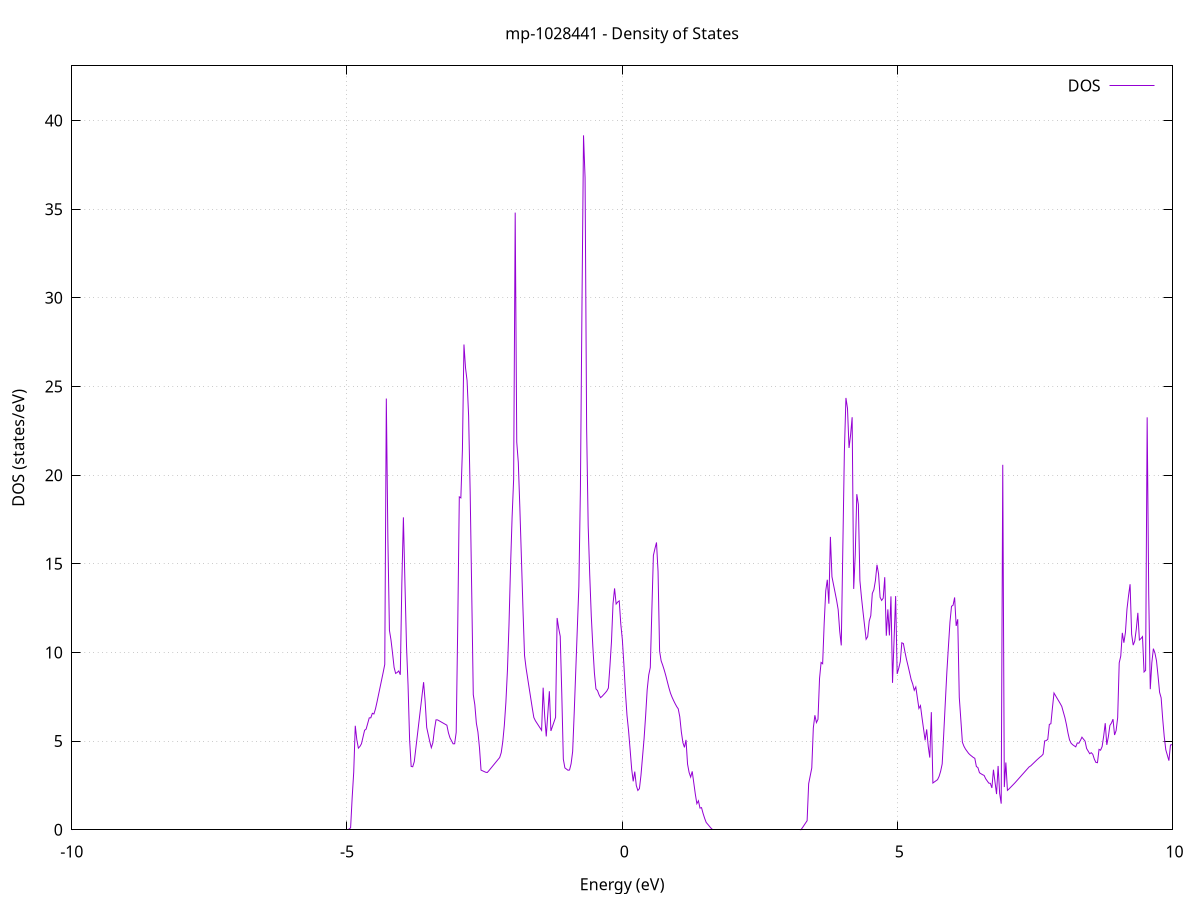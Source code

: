 set title 'mp-1028441 - Density of States'
set xlabel 'Energy (eV)'
set ylabel 'DOS (states/eV)'
set grid
set xrange [-10:10]
set yrange [0:43.079]
set xzeroaxis lt -1
set terminal png size 800,600
set output 'mp-1028441_dos_gnuplot.png'
plot '-' using 1:2 with lines title 'DOS'
-39.467200 0.000000
-39.439000 0.000000
-39.410800 0.000000
-39.382500 0.000000
-39.354300 0.000000
-39.326100 0.000000
-39.297900 0.000000
-39.269700 0.000000
-39.241500 0.000000
-39.213300 0.000000
-39.185000 0.000000
-39.156800 0.000000
-39.128600 0.000000
-39.100400 0.000000
-39.072200 0.000000
-39.044000 0.000000
-39.015800 0.000000
-38.987600 0.000000
-38.959300 0.000000
-38.931100 0.000000
-38.902900 0.000000
-38.874700 0.000000
-38.846500 0.000000
-38.818300 0.000000
-38.790100 0.000000
-38.761800 0.000000
-38.733600 0.000000
-38.705400 0.000000
-38.677200 0.000000
-38.649000 0.000000
-38.620800 0.000000
-38.592600 0.000000
-38.564300 0.000000
-38.536100 0.000000
-38.507900 0.000000
-38.479700 0.000000
-38.451500 0.000000
-38.423300 0.000000
-38.395100 0.000000
-38.366900 0.000000
-38.338600 0.000000
-38.310400 0.000000
-38.282200 0.000000
-38.254000 0.000000
-38.225800 0.000000
-38.197600 0.000000
-38.169400 0.000000
-38.141100 0.000000
-38.112900 0.000000
-38.084700 0.000000
-38.056500 0.000000
-38.028300 0.000000
-38.000100 0.000000
-37.971900 0.000000
-37.943700 0.000000
-37.915400 0.000000
-37.887200 0.000000
-37.859000 0.000000
-37.830800 0.000000
-37.802600 0.000000
-37.774400 0.000000
-37.746200 0.000000
-37.717900 0.000000
-37.689700 0.000000
-37.661500 0.000000
-37.633300 0.000000
-37.605100 0.000000
-37.576900 0.000000
-37.548700 0.000000
-37.520500 0.000000
-37.492200 0.000000
-37.464000 0.000000
-37.435800 0.000000
-37.407600 0.000000
-37.379400 0.000000
-37.351200 0.000000
-37.323000 0.000000
-37.294700 0.000000
-37.266500 0.000000
-37.238300 0.000000
-37.210100 0.000000
-37.181900 0.000000
-37.153700 0.000000
-37.125500 0.000000
-37.097200 0.000000
-37.069000 0.000000
-37.040800 0.000000
-37.012600 0.000000
-36.984400 0.000000
-36.956200 0.000000
-36.928000 0.000000
-36.899800 17.913700
-36.871500 57.140100
-36.843300 67.745900
-36.815100 26.903100
-36.786900 25.524300
-36.758700 31.053300
-36.730500 48.677300
-36.702300 60.048600
-36.674000 161.868400
-36.645800 80.601100
-36.617600 62.647100
-36.589400 25.235200
-36.561200 0.000000
-36.533000 0.000000
-36.504800 0.000000
-36.476600 0.000000
-36.448300 0.000000
-36.420100 0.000000
-36.391900 0.000000
-36.363700 0.000000
-36.335500 0.000000
-36.307300 0.000000
-36.279100 0.000000
-36.250800 0.000000
-36.222600 0.000000
-36.194400 0.000000
-36.166200 0.000000
-36.138000 0.000000
-36.109800 0.000000
-36.081600 0.000000
-36.053300 0.000000
-36.025100 0.000000
-35.996900 0.000000
-35.968700 0.000000
-35.940500 0.000000
-35.912300 0.000000
-35.884100 0.000000
-35.855900 0.000000
-35.827600 0.000000
-35.799400 0.000000
-35.771200 0.000000
-35.743000 0.000000
-35.714800 0.000000
-35.686600 0.000000
-35.658400 0.000000
-35.630100 0.000000
-35.601900 0.000000
-35.573700 0.000000
-35.545500 0.000000
-35.517300 0.000000
-35.489100 0.000000
-35.460900 0.000000
-35.432700 0.000000
-35.404400 0.000000
-35.376200 0.000000
-35.348000 0.000000
-35.319800 0.000000
-35.291600 0.000000
-35.263400 0.000000
-35.235200 0.000000
-35.206900 0.000000
-35.178700 0.000000
-35.150500 0.000000
-35.122300 0.000000
-35.094100 0.000000
-35.065900 0.000000
-35.037700 0.000000
-35.009400 0.000000
-34.981200 0.000000
-34.953000 0.000000
-34.924800 0.000000
-34.896600 0.000000
-34.868400 0.000000
-34.840200 0.000000
-34.812000 0.000000
-34.783700 0.000000
-34.755500 0.000000
-34.727300 0.000000
-34.699100 0.000000
-34.670900 0.000000
-34.642700 0.000000
-34.614500 0.000000
-34.586200 0.000000
-34.558000 0.000000
-34.529800 0.000000
-34.501600 0.000000
-34.473400 0.000000
-34.445200 0.000000
-34.417000 0.000000
-34.388800 0.000000
-34.360500 0.000000
-34.332300 0.000000
-34.304100 0.000000
-34.275900 0.000000
-34.247700 0.000000
-34.219500 0.000000
-34.191300 0.000000
-34.163000 0.000000
-34.134800 0.000000
-34.106600 0.000000
-34.078400 0.000000
-34.050200 0.000000
-34.022000 0.000000
-33.993800 0.000000
-33.965500 0.000000
-33.937300 0.000000
-33.909100 0.000000
-33.880900 0.000000
-33.852700 0.000000
-33.824500 0.000000
-33.796300 0.000000
-33.768100 0.000000
-33.739800 0.000000
-33.711600 0.000000
-33.683400 0.000000
-33.655200 0.000000
-33.627000 0.000000
-33.598800 0.000000
-33.570600 0.000000
-33.542300 0.000000
-33.514100 0.000000
-33.485900 0.000000
-33.457700 0.000000
-33.429500 0.000000
-33.401300 0.000000
-33.373100 0.000000
-33.344900 0.000000
-33.316600 0.000000
-33.288400 0.000000
-33.260200 0.000000
-33.232000 0.000000
-33.203800 0.000000
-33.175600 0.000000
-33.147400 0.000000
-33.119100 0.000000
-33.090900 0.000000
-33.062700 0.000000
-33.034500 0.000000
-33.006300 0.000000
-32.978100 0.000000
-32.949900 0.000000
-32.921600 0.000000
-32.893400 0.000000
-32.865200 0.000000
-32.837000 0.000000
-32.808800 0.000000
-32.780600 0.000000
-32.752400 0.000000
-32.724200 0.000000
-32.695900 0.000000
-32.667700 0.000000
-32.639500 0.000000
-32.611300 0.000000
-32.583100 0.000000
-32.554900 0.000000
-32.526700 0.000000
-32.498400 0.000000
-32.470200 0.000000
-32.442000 0.000000
-32.413800 0.000000
-32.385600 0.000000
-32.357400 0.000000
-32.329200 0.000000
-32.301000 0.000000
-32.272700 0.000000
-32.244500 0.000000
-32.216300 0.000000
-32.188100 0.000000
-32.159900 0.000000
-32.131700 0.000000
-32.103500 0.000000
-32.075200 0.000000
-32.047000 0.000000
-32.018800 0.000000
-31.990600 0.000000
-31.962400 0.000000
-31.934200 0.000000
-31.906000 0.000000
-31.877700 0.000000
-31.849500 0.000000
-31.821300 0.000000
-31.793100 0.000000
-31.764900 0.000000
-31.736700 0.000000
-31.708500 0.000000
-31.680300 0.000000
-31.652000 0.000000
-31.623800 0.000000
-31.595600 0.000000
-31.567400 0.000000
-31.539200 0.000000
-31.511000 0.000000
-31.482800 0.000000
-31.454500 0.000000
-31.426300 0.000000
-31.398100 0.000000
-31.369900 0.000000
-31.341700 0.000000
-31.313500 0.000000
-31.285300 0.000000
-31.257100 0.000000
-31.228800 0.000000
-31.200600 0.000000
-31.172400 0.000000
-31.144200 0.000000
-31.116000 0.000000
-31.087800 0.000000
-31.059600 0.000000
-31.031300 0.000000
-31.003100 0.000000
-30.974900 0.000000
-30.946700 0.000000
-30.918500 0.000000
-30.890300 0.000000
-30.862100 0.000000
-30.833800 0.000000
-30.805600 0.000000
-30.777400 0.000000
-30.749200 0.000000
-30.721000 0.000000
-30.692800 0.000000
-30.664600 0.000000
-30.636400 0.000000
-30.608100 0.000000
-30.579900 0.000000
-30.551700 0.000000
-30.523500 0.000000
-30.495300 0.000000
-30.467100 0.000000
-30.438900 0.000000
-30.410600 0.000000
-30.382400 0.000000
-30.354200 0.000000
-30.326000 0.000000
-30.297800 0.000000
-30.269600 0.000000
-30.241400 0.000000
-30.213200 0.000000
-30.184900 0.000000
-30.156700 0.000000
-30.128500 0.000000
-30.100300 0.000000
-30.072100 0.000000
-30.043900 0.000000
-30.015700 0.000000
-29.987400 0.000000
-29.959200 0.000000
-29.931000 0.000000
-29.902800 0.000000
-29.874600 0.000000
-29.846400 0.000000
-29.818200 0.000000
-29.790000 0.000000
-29.761700 0.000000
-29.733500 0.000000
-29.705300 0.000000
-29.677100 0.000000
-29.648900 0.000000
-29.620700 0.000000
-29.592500 0.000000
-29.564200 0.000000
-29.536000 0.000000
-29.507800 0.000000
-29.479600 0.000000
-29.451400 0.000000
-29.423200 0.000000
-29.395000 0.000000
-29.366700 0.000000
-29.338500 0.000000
-29.310300 0.000000
-29.282100 0.000000
-29.253900 0.000000
-29.225700 0.000000
-29.197500 0.000000
-29.169300 0.000000
-29.141000 0.000000
-29.112800 0.000000
-29.084600 0.000000
-29.056400 0.000000
-29.028200 0.000000
-29.000000 0.000000
-28.971800 0.000000
-28.943500 0.000000
-28.915300 0.000000
-28.887100 0.000000
-28.858900 0.000000
-28.830700 0.000000
-28.802500 0.000000
-28.774300 0.000000
-28.746100 0.000000
-28.717800 0.000000
-28.689600 0.000000
-28.661400 0.000000
-28.633200 0.000000
-28.605000 0.000000
-28.576800 0.000000
-28.548600 0.000000
-28.520300 0.000000
-28.492100 0.000000
-28.463900 0.000000
-28.435700 0.000000
-28.407500 0.000000
-28.379300 0.000000
-28.351100 0.000000
-28.322800 0.000000
-28.294600 0.000000
-28.266400 0.000000
-28.238200 0.000000
-28.210000 0.000000
-28.181800 0.000000
-28.153600 0.000000
-28.125400 0.000000
-28.097100 0.000000
-28.068900 0.000000
-28.040700 0.000000
-28.012500 0.000000
-27.984300 0.000000
-27.956100 0.000000
-27.927900 0.000000
-27.899600 0.000000
-27.871400 0.000000
-27.843200 0.000000
-27.815000 0.000000
-27.786800 0.000000
-27.758600 0.000000
-27.730400 0.000000
-27.702200 0.000000
-27.673900 0.000000
-27.645700 0.000000
-27.617500 0.000000
-27.589300 0.000000
-27.561100 0.000000
-27.532900 0.000000
-27.504700 0.000000
-27.476400 0.000000
-27.448200 0.000000
-27.420000 0.000000
-27.391800 0.000000
-27.363600 0.000000
-27.335400 0.000000
-27.307200 0.000000
-27.278900 0.000000
-27.250700 0.000000
-27.222500 0.000000
-27.194300 0.000000
-27.166100 0.000000
-27.137900 0.000000
-27.109700 0.000000
-27.081500 0.000000
-27.053200 0.000000
-27.025000 0.000000
-26.996800 0.000000
-26.968600 0.000000
-26.940400 0.000000
-26.912200 0.000000
-26.884000 0.000000
-26.855700 0.000000
-26.827500 0.000000
-26.799300 0.000000
-26.771100 0.000000
-26.742900 0.000000
-26.714700 0.000000
-26.686500 0.000000
-26.658300 0.000000
-26.630000 0.000000
-26.601800 0.000000
-26.573600 0.000000
-26.545400 0.000000
-26.517200 0.000000
-26.489000 0.000000
-26.460800 0.000000
-26.432500 0.000000
-26.404300 0.000000
-26.376100 0.000000
-26.347900 0.000000
-26.319700 0.000000
-26.291500 0.000000
-26.263300 0.000000
-26.235000 0.000000
-26.206800 0.000000
-26.178600 0.000000
-26.150400 0.000000
-26.122200 0.000000
-26.094000 0.000000
-26.065800 0.000000
-26.037600 0.000000
-26.009300 0.000000
-25.981100 0.000000
-25.952900 0.000000
-25.924700 0.000000
-25.896500 0.000000
-25.868300 0.000000
-25.840100 0.000000
-25.811800 0.000000
-25.783600 0.000000
-25.755400 0.000000
-25.727200 0.000000
-25.699000 0.000000
-25.670800 0.000000
-25.642600 0.000000
-25.614400 0.000000
-25.586100 0.000000
-25.557900 0.000000
-25.529700 0.000000
-25.501500 0.000000
-25.473300 0.000000
-25.445100 0.000000
-25.416900 0.000000
-25.388600 0.000000
-25.360400 0.000000
-25.332200 0.000000
-25.304000 0.000000
-25.275800 0.000000
-25.247600 0.000000
-25.219400 0.000000
-25.191100 0.000000
-25.162900 0.000000
-25.134700 0.000000
-25.106500 0.000000
-25.078300 0.000000
-25.050100 0.000000
-25.021900 0.000000
-24.993700 0.000000
-24.965400 0.000000
-24.937200 0.000000
-24.909000 0.000000
-24.880800 0.000000
-24.852600 0.000000
-24.824400 0.000000
-24.796200 0.000000
-24.767900 0.000000
-24.739700 0.000000
-24.711500 0.000000
-24.683300 0.000000
-24.655100 0.000000
-24.626900 0.000000
-24.598700 0.000000
-24.570500 0.000000
-24.542200 0.000000
-24.514000 0.000000
-24.485800 0.000000
-24.457600 0.000000
-24.429400 0.000000
-24.401200 0.000000
-24.373000 0.000000
-24.344700 0.000000
-24.316500 0.000000
-24.288300 0.000000
-24.260100 0.000000
-24.231900 0.000000
-24.203700 0.000000
-24.175500 0.000000
-24.147200 0.000000
-24.119000 0.000000
-24.090800 0.000000
-24.062600 0.000000
-24.034400 0.000000
-24.006200 0.000000
-23.978000 0.000000
-23.949800 0.000000
-23.921500 0.000000
-23.893300 0.000000
-23.865100 0.000000
-23.836900 0.000000
-23.808700 0.000000
-23.780500 0.000000
-23.752300 0.000000
-23.724000 0.000000
-23.695800 0.000000
-23.667600 0.000000
-23.639400 0.000000
-23.611200 0.000000
-23.583000 0.000000
-23.554800 0.000000
-23.526600 0.000000
-23.498300 0.000000
-23.470100 0.000000
-23.441900 0.000000
-23.413700 0.000000
-23.385500 0.000000
-23.357300 0.000000
-23.329100 0.000000
-23.300800 0.000000
-23.272600 0.000000
-23.244400 0.000000
-23.216200 0.000000
-23.188000 0.000000
-23.159800 0.000000
-23.131600 0.000000
-23.103400 0.000000
-23.075100 0.000000
-23.046900 0.000000
-23.018700 0.000000
-22.990500 0.000000
-22.962300 0.000000
-22.934100 0.000000
-22.905900 0.000000
-22.877600 0.000000
-22.849400 0.000000
-22.821200 0.000000
-22.793000 0.000000
-22.764800 0.000000
-22.736600 0.000000
-22.708400 0.000000
-22.680100 0.000000
-22.651900 0.000000
-22.623700 0.000000
-22.595500 0.000000
-22.567300 0.000000
-22.539100 0.000000
-22.510900 0.000000
-22.482700 0.000000
-22.454400 0.000000
-22.426200 0.000000
-22.398000 0.000000
-22.369800 0.000000
-22.341600 0.000000
-22.313400 0.000000
-22.285200 0.000000
-22.256900 0.000000
-22.228700 0.000000
-22.200500 0.000000
-22.172300 0.000000
-22.144100 0.000000
-22.115900 0.000000
-22.087700 0.000000
-22.059500 0.000000
-22.031200 0.000000
-22.003000 0.000000
-21.974800 0.000000
-21.946600 0.000000
-21.918400 0.000000
-21.890200 0.000000
-21.862000 0.000000
-21.833700 0.000000
-21.805500 0.000000
-21.777300 0.000000
-21.749100 0.000000
-21.720900 0.000000
-21.692700 0.000000
-21.664500 0.000000
-21.636200 0.000000
-21.608000 0.000000
-21.579800 0.000000
-21.551600 0.000000
-21.523400 0.000000
-21.495200 0.000000
-21.467000 0.000000
-21.438800 0.000000
-21.410500 0.000000
-21.382300 0.000000
-21.354100 0.000000
-21.325900 0.000000
-21.297700 0.000000
-21.269500 0.000000
-21.241300 0.000000
-21.213000 0.000000
-21.184800 0.000000
-21.156600 0.000000
-21.128400 0.000000
-21.100200 0.000000
-21.072000 0.000000
-21.043800 0.000000
-21.015600 0.000000
-20.987300 0.000000
-20.959100 0.000000
-20.930900 0.000000
-20.902700 0.000000
-20.874500 0.000000
-20.846300 0.000000
-20.818100 0.000000
-20.789800 0.000000
-20.761600 0.000000
-20.733400 0.000000
-20.705200 0.000000
-20.677000 0.000000
-20.648800 0.000000
-20.620600 0.000000
-20.592300 0.000000
-20.564100 0.000000
-20.535900 0.000000
-20.507700 0.000000
-20.479500 0.000000
-20.451300 0.000000
-20.423100 0.000000
-20.394900 0.000000
-20.366600 0.000000
-20.338400 0.000000
-20.310200 0.000000
-20.282000 0.000000
-20.253800 0.000000
-20.225600 0.000000
-20.197400 0.000000
-20.169100 0.000000
-20.140900 0.000000
-20.112700 0.000000
-20.084500 0.000000
-20.056300 0.000000
-20.028100 0.000000
-19.999900 0.000000
-19.971700 0.000000
-19.943400 0.000000
-19.915200 0.000000
-19.887000 0.000000
-19.858800 0.000000
-19.830600 0.000000
-19.802400 0.000000
-19.774200 0.000000
-19.745900 0.000000
-19.717700 0.000000
-19.689500 0.000000
-19.661300 0.000000
-19.633100 0.000000
-19.604900 0.000000
-19.576700 0.000000
-19.548400 0.000000
-19.520200 0.000000
-19.492000 0.000000
-19.463800 0.000000
-19.435600 0.000000
-19.407400 0.000000
-19.379200 0.000000
-19.351000 0.000000
-19.322700 0.000000
-19.294500 0.000000
-19.266300 0.000000
-19.238100 0.000000
-19.209900 0.000000
-19.181700 0.000000
-19.153500 0.000000
-19.125200 0.000000
-19.097000 0.000000
-19.068800 0.000000
-19.040600 0.000000
-19.012400 0.000000
-18.984200 0.000000
-18.956000 0.000000
-18.927800 0.000000
-18.899500 0.000000
-18.871300 0.000000
-18.843100 0.000000
-18.814900 0.000000
-18.786700 0.000000
-18.758500 0.000000
-18.730300 0.000000
-18.702000 0.000000
-18.673800 0.000000
-18.645600 0.000000
-18.617400 0.000000
-18.589200 0.000000
-18.561000 0.000000
-18.532800 0.000000
-18.504500 0.000000
-18.476300 0.000000
-18.448100 0.000000
-18.419900 0.000000
-18.391700 0.000000
-18.363500 0.000000
-18.335300 0.000000
-18.307100 0.000000
-18.278800 0.000000
-18.250600 0.000000
-18.222400 0.000000
-18.194200 0.000000
-18.166000 0.000000
-18.137800 0.000000
-18.109600 0.000000
-18.081300 0.000000
-18.053100 0.000000
-18.024900 0.000000
-17.996700 0.000000
-17.968500 0.000000
-17.940300 0.000000
-17.912100 0.000000
-17.883900 0.000000
-17.855600 0.000000
-17.827400 0.000000
-17.799200 0.000000
-17.771000 0.000000
-17.742800 0.000000
-17.714600 0.000000
-17.686400 0.000000
-17.658100 0.000000
-17.629900 0.000000
-17.601700 0.000000
-17.573500 0.000000
-17.545300 0.000000
-17.517100 0.000000
-17.488900 0.000000
-17.460600 0.000000
-17.432400 0.000000
-17.404200 0.000000
-17.376000 0.000000
-17.347800 0.000000
-17.319600 0.000000
-17.291400 0.000000
-17.263200 0.000000
-17.234900 0.000000
-17.206700 0.000000
-17.178500 0.000000
-17.150300 0.000000
-17.122100 0.000000
-17.093900 0.000000
-17.065700 0.000000
-17.037400 0.000000
-17.009200 0.000000
-16.981000 0.000000
-16.952800 0.000000
-16.924600 0.000000
-16.896400 0.000000
-16.868200 0.000000
-16.840000 0.000000
-16.811700 0.000000
-16.783500 0.000000
-16.755300 0.000000
-16.727100 0.000000
-16.698900 0.000000
-16.670700 0.000000
-16.642500 0.000000
-16.614200 0.000000
-16.586000 0.000000
-16.557800 0.000000
-16.529600 0.000000
-16.501400 0.000000
-16.473200 0.000000
-16.445000 0.000000
-16.416800 0.000000
-16.388500 0.000000
-16.360300 0.000000
-16.332100 0.000000
-16.303900 0.000000
-16.275700 0.000000
-16.247500 0.000000
-16.219300 0.000000
-16.191000 0.000000
-16.162800 0.000000
-16.134600 0.000000
-16.106400 0.000000
-16.078200 0.000000
-16.050000 0.000000
-16.021800 0.000000
-15.993500 0.000000
-15.965300 0.000000
-15.937100 0.000000
-15.908900 0.000000
-15.880700 0.000000
-15.852500 0.000000
-15.824300 0.000000
-15.796100 0.000000
-15.767800 0.000000
-15.739600 0.000000
-15.711400 0.000000
-15.683200 0.000000
-15.655000 0.000000
-15.626800 0.000000
-15.598600 0.000000
-15.570300 0.000000
-15.542100 0.000000
-15.513900 0.000000
-15.485700 0.000000
-15.457500 0.000000
-15.429300 0.000000
-15.401100 0.000000
-15.372900 0.000000
-15.344600 0.000000
-15.316400 0.000000
-15.288200 0.000000
-15.260000 0.000000
-15.231800 0.000000
-15.203600 0.000000
-15.175400 0.000000
-15.147100 0.000000
-15.118900 0.000000
-15.090700 0.000000
-15.062500 0.000000
-15.034300 0.000000
-15.006100 0.000000
-14.977900 0.000000
-14.949600 0.000000
-14.921400 0.000000
-14.893200 0.000000
-14.865000 0.000000
-14.836800 0.000000
-14.808600 0.000000
-14.780400 0.000000
-14.752200 0.000000
-14.723900 0.000000
-14.695700 0.000000
-14.667500 0.000000
-14.639300 0.000000
-14.611100 0.000000
-14.582900 0.000000
-14.554700 0.000000
-14.526400 0.000000
-14.498200 0.000000
-14.470000 0.000000
-14.441800 0.000000
-14.413600 0.000000
-14.385400 0.000000
-14.357200 0.000000
-14.329000 0.000000
-14.300700 0.000000
-14.272500 0.000000
-14.244300 0.000000
-14.216100 0.000000
-14.187900 0.000000
-14.159700 0.000000
-14.131500 0.000000
-14.103200 0.000000
-14.075000 0.000000
-14.046800 0.000000
-14.018600 0.000000
-13.990400 0.000000
-13.962200 0.000000
-13.934000 0.000000
-13.905700 0.000000
-13.877500 0.000000
-13.849300 0.000000
-13.821100 0.000000
-13.792900 0.000000
-13.764700 0.000000
-13.736500 0.000000
-13.708300 0.000000
-13.680000 0.000000
-13.651800 0.000000
-13.623600 0.000000
-13.595400 0.000000
-13.567200 0.000000
-13.539000 0.000000
-13.510800 0.000000
-13.482500 0.000000
-13.454300 0.000000
-13.426100 0.000000
-13.397900 0.000000
-13.369700 0.000000
-13.341500 0.000000
-13.313300 0.000000
-13.285100 0.000000
-13.256800 0.029100
-13.228600 0.292300
-13.200400 0.715900
-13.172200 1.139500
-13.144000 1.563100
-13.115800 1.986700
-13.087600 2.410400
-13.059300 2.465800
-13.031100 1.628000
-13.002900 1.673000
-12.974700 1.718000
-12.946500 1.763100
-12.918300 1.808100
-12.890100 1.853100
-12.861800 1.898200
-12.833600 1.943200
-12.805400 1.988200
-12.777200 2.033200
-12.749000 2.078300
-12.720800 2.123300
-12.692600 2.167100
-12.664400 2.184900
-12.636100 2.174200
-12.607900 2.163600
-12.579700 2.153000
-12.551500 2.142400
-12.523300 2.132100
-12.495100 2.139900
-12.466900 2.169200
-12.438600 2.198400
-12.410400 2.227700
-12.382200 2.257000
-12.354000 2.286200
-12.325800 2.315500
-12.297600 2.344700
-12.269400 2.374000
-12.241200 2.403300
-12.212900 2.432500
-12.184700 2.461800
-12.156500 2.491000
-12.128300 2.520300
-12.100100 2.549500
-12.071900 2.578800
-12.043700 2.643000
-12.015400 2.725600
-11.987200 2.780500
-11.959000 2.835400
-11.930800 2.890200
-11.902600 2.945100
-11.874400 3.000000
-11.846200 3.054800
-11.817900 3.109700
-11.789700 3.166700
-11.761500 3.228300
-11.733300 3.290000
-11.705100 3.351700
-11.676900 3.413400
-11.648700 4.311700
-11.620500 6.180800
-11.592200 8.192900
-11.564000 9.387300
-11.535800 8.461500
-11.507600 8.859200
-11.479400 9.257000
-11.451200 9.694000
-11.423000 10.321700
-11.394700 10.807300
-11.366500 11.372200
-11.338300 12.088500
-11.310100 12.860100
-11.281900 13.631700
-11.253700 15.347000
-11.225500 17.838400
-11.197300 16.898900
-11.169000 16.082900
-11.140800 15.238800
-11.112600 14.421100
-11.084400 14.506500
-11.056200 16.231700
-11.028000 17.956900
-10.999800 18.078000
-10.971500 18.875400
-10.943300 22.991600
-10.915100 28.678100
-10.886900 19.437500
-10.858700 13.113500
-10.830500 13.760600
-10.802300 14.295300
-10.774000 7.518500
-10.745800 0.987600
-10.717600 0.000000
-10.689400 0.000000
-10.661200 0.000000
-10.633000 0.000000
-10.604800 0.000000
-10.576600 0.000000
-10.548300 0.000000
-10.520100 0.000000
-10.491900 0.000000
-10.463700 0.000000
-10.435500 0.000000
-10.407300 0.000000
-10.379100 0.000000
-10.350800 0.000000
-10.322600 0.000000
-10.294400 0.000000
-10.266200 0.000000
-10.238000 0.000000
-10.209800 0.000000
-10.181600 0.000000
-10.153400 0.000000
-10.125100 0.000000
-10.096900 0.000000
-10.068700 0.000000
-10.040500 0.000000
-10.012300 0.000000
-9.984100 0.000000
-9.955900 0.000000
-9.927600 0.000000
-9.899400 0.000000
-9.871200 0.000000
-9.843000 0.000000
-9.814800 0.000000
-9.786600 0.000000
-9.758400 0.000000
-9.730200 0.000000
-9.701900 0.000000
-9.673700 0.000000
-9.645500 0.000000
-9.617300 0.000000
-9.589100 0.000000
-9.560900 0.000000
-9.532700 0.000000
-9.504400 0.000000
-9.476200 0.000000
-9.448000 0.000000
-9.419800 0.000000
-9.391600 0.000000
-9.363400 0.000000
-9.335200 0.000000
-9.306900 0.000000
-9.278700 0.000000
-9.250500 0.000000
-9.222300 0.000000
-9.194100 0.000000
-9.165900 0.000000
-9.137700 0.000000
-9.109500 0.000000
-9.081200 0.000000
-9.053000 0.000000
-9.024800 0.000000
-8.996600 0.000000
-8.968400 0.000000
-8.940200 0.000000
-8.912000 0.000000
-8.883700 0.000000
-8.855500 0.000000
-8.827300 0.000000
-8.799100 0.000000
-8.770900 0.000000
-8.742700 0.000000
-8.714500 0.000000
-8.686300 0.000000
-8.658000 0.000000
-8.629800 0.000000
-8.601600 0.000000
-8.573400 0.000000
-8.545200 0.000000
-8.517000 0.000000
-8.488800 0.000000
-8.460500 0.000000
-8.432300 0.000000
-8.404100 0.000000
-8.375900 0.000000
-8.347700 0.000000
-8.319500 0.000000
-8.291300 0.000000
-8.263000 0.000000
-8.234800 0.000000
-8.206600 0.000000
-8.178400 0.000000
-8.150200 0.000000
-8.122000 0.000000
-8.093800 0.000000
-8.065600 0.000000
-8.037300 0.000000
-8.009100 0.000000
-7.980900 0.000000
-7.952700 0.000000
-7.924500 0.000000
-7.896300 0.000000
-7.868100 0.000000
-7.839800 0.000000
-7.811600 0.000000
-7.783400 0.000000
-7.755200 0.000000
-7.727000 0.000000
-7.698800 0.000000
-7.670600 0.000000
-7.642400 0.000000
-7.614100 0.000000
-7.585900 0.000000
-7.557700 0.000000
-7.529500 0.000000
-7.501300 0.000000
-7.473100 0.000000
-7.444900 0.000000
-7.416600 0.000000
-7.388400 0.000000
-7.360200 0.000000
-7.332000 0.000000
-7.303800 0.000000
-7.275600 0.000000
-7.247400 0.000000
-7.219100 0.000000
-7.190900 0.000000
-7.162700 0.000000
-7.134500 0.000000
-7.106300 0.000000
-7.078100 0.000000
-7.049900 0.000000
-7.021700 0.000000
-6.993400 0.000000
-6.965200 0.000000
-6.937000 0.000000
-6.908800 0.000000
-6.880600 0.000000
-6.852400 0.000000
-6.824200 0.000000
-6.795900 0.000000
-6.767700 0.000000
-6.739500 0.000000
-6.711300 0.000000
-6.683100 0.000000
-6.654900 0.000000
-6.626700 0.000000
-6.598500 0.000000
-6.570200 0.000000
-6.542000 0.000000
-6.513800 0.000000
-6.485600 0.000000
-6.457400 0.000000
-6.429200 0.000000
-6.401000 0.000000
-6.372700 0.000000
-6.344500 0.000000
-6.316300 0.000000
-6.288100 0.000000
-6.259900 0.000000
-6.231700 0.000000
-6.203500 0.000000
-6.175200 0.000000
-6.147000 0.000000
-6.118800 0.000000
-6.090600 0.000000
-6.062400 0.000000
-6.034200 0.000000
-6.006000 0.000000
-5.977800 0.000000
-5.949500 0.000000
-5.921300 0.000000
-5.893100 0.000000
-5.864900 0.000000
-5.836700 0.000000
-5.808500 0.000000
-5.780300 0.000000
-5.752000 0.000000
-5.723800 0.000000
-5.695600 0.000000
-5.667400 0.000000
-5.639200 0.000000
-5.611000 0.000000
-5.582800 0.000000
-5.554600 0.000000
-5.526300 0.000000
-5.498100 0.000000
-5.469900 0.000000
-5.441700 0.000000
-5.413500 0.000000
-5.385300 0.000000
-5.357100 0.000000
-5.328800 0.000000
-5.300600 0.000000
-5.272400 0.000000
-5.244200 0.000000
-5.216000 0.000000
-5.187800 0.000000
-5.159600 0.000000
-5.131300 0.000000
-5.103100 0.000000
-5.074900 0.000000
-5.046700 0.000000
-5.018500 0.000000
-4.990300 0.000000
-4.962100 0.037900
-4.933900 0.112300
-4.905600 1.803800
-4.877400 3.246100
-4.849200 5.865700
-4.821000 5.073500
-4.792800 4.604000
-4.764600 4.698800
-4.736400 4.853100
-4.708100 5.231600
-4.679900 5.610100
-4.651700 5.678000
-4.623500 5.994400
-4.595300 6.310800
-4.567100 6.313200
-4.538900 6.567900
-4.510700 6.529200
-4.482400 6.811500
-4.454200 7.206600
-4.426000 7.625900
-4.397800 8.045200
-4.369600 8.464600
-4.341400 8.883900
-4.313200 9.326500
-4.284900 24.320100
-4.256700 16.448900
-4.228500 11.249200
-4.200300 10.707700
-4.172100 9.964700
-4.143900 9.164800
-4.115700 8.817100
-4.087400 8.871400
-4.059200 8.956700
-4.031000 8.741500
-4.002800 13.909400
-3.974600 17.620200
-3.946400 13.899300
-3.918200 10.360400
-3.890000 8.146000
-3.861700 5.060100
-3.833500 3.571900
-3.805300 3.553000
-3.777100 3.840900
-3.748900 4.588000
-3.720700 5.335100
-3.692500 6.082200
-3.664200 6.829300
-3.636000 7.576400
-3.607800 8.323500
-3.579600 7.240600
-3.551400 5.770500
-3.523200 5.368100
-3.495000 4.965600
-3.466800 4.630300
-3.438500 4.915300
-3.410300 5.654400
-3.382100 6.199600
-3.353900 6.196800
-3.325700 6.146800
-3.297500 6.096800
-3.269300 6.046700
-3.241000 5.996700
-3.212800 5.946600
-3.184600 5.896600
-3.156400 5.468500
-3.128200 5.182200
-3.100000 5.019900
-3.071800 4.847300
-3.043500 4.850200
-3.015300 5.498300
-2.987100 11.530300
-2.958900 18.773200
-2.930700 18.716100
-2.902500 21.397500
-2.874300 27.365400
-2.846100 26.055200
-2.817800 25.334700
-2.789600 23.345900
-2.761400 19.026000
-2.733200 13.393100
-2.705000 7.623400
-2.676800 7.049000
-2.648600 6.004800
-2.620300 5.510700
-2.592100 4.617900
-2.563900 3.363900
-2.535700 3.323900
-2.507500 3.283900
-2.479300 3.243900
-2.451100 3.229900
-2.422900 3.326000
-2.394600 3.433100
-2.366400 3.540300
-2.338200 3.647500
-2.310000 3.754700
-2.281800 3.861900
-2.253600 3.969100
-2.225400 4.074200
-2.197100 4.347600
-2.168900 4.968200
-2.140700 5.888100
-2.112500 7.180900
-2.084300 8.982500
-2.056100 11.560300
-2.027900 14.824500
-1.999700 17.615200
-1.971400 19.777700
-1.943200 34.804000
-1.915000 21.860800
-1.886800 20.712000
-1.858600 18.148500
-1.830400 15.333600
-1.802200 12.465300
-1.773900 9.839400
-1.745700 9.120500
-1.717500 8.554500
-1.689300 7.989100
-1.661100 7.426100
-1.632900 6.863600
-1.604700 6.333500
-1.576400 6.149300
-1.548200 6.014200
-1.520000 5.879000
-1.491800 5.743800
-1.463600 5.608600
-1.435400 8.012500
-1.407200 6.395500
-1.379000 5.263800
-1.350700 6.538400
-1.322500 7.813000
-1.294300 5.573900
-1.266100 5.829400
-1.237900 6.084800
-1.209700 6.340300
-1.181500 11.944000
-1.153200 11.364700
-1.125000 10.910300
-1.096800 7.663000
-1.068600 3.981500
-1.040400 3.489700
-1.012200 3.423400
-0.984000 3.357000
-0.955800 3.372200
-0.927500 3.721500
-0.899300 4.412900
-0.871100 6.582000
-0.842900 8.961000
-0.814700 11.340000
-0.786500 13.719900
-0.758300 19.204200
-0.730000 29.540200
-0.701800 39.162500
-0.673600 36.765400
-0.645400 22.652000
-0.617200 17.149300
-0.589000 14.377800
-0.560800 12.052600
-0.532500 10.330300
-0.504300 8.852600
-0.476100 7.944200
-0.447900 7.849700
-0.419700 7.609200
-0.391500 7.452200
-0.363300 7.527400
-0.335100 7.624100
-0.306800 7.721700
-0.278600 7.827200
-0.250400 7.991000
-0.222200 9.220800
-0.194000 10.601700
-0.165800 12.744600
-0.137600 13.614600
-0.109300 12.730000
-0.081100 12.843300
-0.052900 12.909700
-0.024700 11.602000
0.003500 10.731800
0.031700 9.319400
0.059900 7.746000
0.088100 6.454800
0.116400 5.596900
0.144600 4.531700
0.172800 3.434100
0.201000 2.730500
0.229200 3.279900
0.257400 2.493500
0.285600 2.217700
0.313900 2.319600
0.342100 3.076100
0.370300 4.105700
0.398500 5.135200
0.426700 6.430000
0.454900 7.897700
0.483100 8.731000
0.511400 9.150600
0.539600 12.354600
0.567800 15.469000
0.596000 15.858100
0.624200 16.202500
0.652400 14.563800
0.680600 10.069400
0.708800 9.524900
0.737100 9.279100
0.765300 9.002400
0.793500 8.690700
0.821700 8.346300
0.849900 8.007800
0.878100 7.706700
0.906300 7.482700
0.934600 7.289400
0.962800 7.112300
0.991000 6.950200
1.019200 6.820900
1.047400 6.368500
1.075600 5.519000
1.103800 4.917200
1.132000 4.646900
1.160300 5.068400
1.188500 3.702200
1.216700 3.232700
1.244900 2.972500
1.273100 3.293200
1.301300 2.653700
1.329500 2.014100
1.357800 1.472900
1.386000 1.635100
1.414200 1.222700
1.442400 1.248100
1.470600 0.922500
1.498800 0.648000
1.527000 0.415700
1.555300 0.310900
1.583500 0.206100
1.611700 0.101200
1.639900 0.000000
1.668100 0.000000
1.696300 0.000000
1.724500 0.000000
1.752700 0.000000
1.781000 0.000000
1.809200 0.000000
1.837400 0.000000
1.865600 0.000000
1.893800 0.000000
1.922000 0.000000
1.950200 0.000000
1.978500 0.000000
2.006700 0.000000
2.034900 0.000000
2.063100 0.000000
2.091300 0.000000
2.119500 0.000000
2.147700 0.000000
2.175900 0.000000
2.204200 0.000000
2.232400 0.000000
2.260600 0.000000
2.288800 0.000000
2.317000 0.000000
2.345200 0.000000
2.373400 0.000000
2.401700 0.000000
2.429900 0.000000
2.458100 0.000000
2.486300 0.000000
2.514500 0.000000
2.542700 0.000000
2.570900 0.000000
2.599200 0.000000
2.627400 0.000000
2.655600 0.000000
2.683800 0.000000
2.712000 0.000000
2.740200 0.000000
2.768400 0.000000
2.796600 0.000000
2.824900 0.000000
2.853100 0.000000
2.881300 0.000000
2.909500 0.000000
2.937700 0.000000
2.965900 0.000000
2.994100 0.000000
3.022400 0.000000
3.050600 0.000000
3.078800 0.000000
3.107000 0.000000
3.135200 0.000000
3.163400 0.000000
3.191600 0.000000
3.219800 0.000000
3.248100 0.003300
3.276300 0.117300
3.304500 0.249200
3.332700 0.381100
3.360900 0.513000
3.389100 2.597400
3.417300 3.041600
3.445600 3.485800
3.473800 5.743100
3.502000 6.458000
3.530200 6.044600
3.558400 6.230900
3.586600 8.526700
3.614800 9.435700
3.643100 9.362800
3.671300 11.662300
3.699500 13.474800
3.727700 14.099700
3.755900 12.748300
3.784100 16.516500
3.812300 14.270100
3.840500 13.823900
3.868800 13.381500
3.897000 12.938300
3.925200 12.413600
3.953400 11.192100
3.981600 10.396600
4.009800 15.885600
4.038000 21.319100
4.066300 24.353100
4.094500 23.772700
4.122700 21.532500
4.150900 22.264800
4.179100 23.264400
4.207300 13.583600
4.235500 15.523500
4.263700 18.925900
4.292000 18.347100
4.320200 14.049400
4.348400 13.106200
4.376600 12.293900
4.404800 11.518700
4.433000 10.743400
4.461200 10.888500
4.489500 11.772800
4.517700 12.069700
4.545900 13.332100
4.574100 13.537600
4.602300 14.059700
4.630500 14.942800
4.658700 14.435300
4.686900 13.113200
4.715200 12.934700
4.743400 13.059400
4.771600 14.244200
4.799800 10.942700
4.828000 12.428000
4.856200 10.958600
4.884400 13.164600
4.912700 8.284300
4.940900 10.702400
4.969100 13.177900
4.997300 8.790200
5.025500 9.106200
5.053700 9.480800
5.081900 10.544700
5.110200 10.501700
5.138400 10.032000
5.166600 9.608800
5.194800 9.243600
5.223000 8.865600
5.251200 8.473100
5.279400 8.221100
5.307600 7.866200
5.335900 8.053400
5.364100 7.449000
5.392300 6.843100
5.420500 7.002400
5.448700 6.319400
5.476900 5.684300
5.505100 5.049300
5.533400 5.661900
5.561600 4.705300
5.589800 4.072000
5.618000 6.632800
5.646200 2.637700
5.674400 2.700600
5.702600 2.763400
5.730800 2.826300
5.759100 3.010900
5.787300 3.301000
5.815500 3.718000
5.843700 5.436400
5.871900 7.178700
5.900100 8.892300
5.928300 10.326100
5.956600 11.710200
5.984800 12.603100
6.013000 12.662500
6.041200 13.102300
6.069400 11.495600
6.097600 11.871800
6.125800 7.475600
6.154100 6.206500
6.182300 4.937300
6.210500 4.709100
6.238700 4.550400
6.266900 4.428700
6.295100 4.307000
6.323300 4.222100
6.351500 4.151800
6.379800 4.081500
6.408000 4.030800
6.436200 3.570200
6.464400 3.505800
6.492600 3.217500
6.520800 3.158600
6.549000 3.105800
6.577300 3.064600
6.605500 2.878400
6.633700 2.754600
6.661900 2.630800
6.690100 2.618700
6.718300 2.360000
6.746500 3.386300
6.774700 2.699400
6.803000 2.012400
6.831200 3.600200
6.859400 2.049000
6.887600 1.472900
6.915800 20.582400
6.944000 2.410100
6.972200 3.795400
7.000500 2.223300
7.028700 2.300500
7.056900 2.390200
7.085100 2.479800
7.113300 2.569500
7.141500 2.661900
7.169700 2.760400
7.198000 2.858900
7.226200 2.957400
7.254400 3.056000
7.282600 3.154500
7.310800 3.253000
7.339000 3.351500
7.367200 3.450000
7.395400 3.546500
7.423700 3.603800
7.451900 3.688500
7.480100 3.773200
7.508300 3.857900
7.536500 3.942600
7.564700 4.021200
7.592900 4.099800
7.621200 4.166100
7.649400 4.266200
7.677600 5.010400
7.705800 5.028300
7.734000 5.104400
7.762200 5.943400
7.790400 5.981200
7.818600 6.884700
7.846900 7.712400
7.875100 7.562900
7.903300 7.414600
7.931500 7.267000
7.959700 7.119500
7.987900 6.958800
8.016100 6.645500
8.044400 6.332100
8.072600 5.933800
8.100800 5.461000
8.129000 5.070500
8.157200 4.884100
8.185400 4.797400
8.213600 4.736400
8.241900 4.676900
8.270100 4.897100
8.298300 4.880100
8.326500 5.035900
8.354700 5.221700
8.382900 5.109500
8.411100 5.001700
8.439300 4.585000
8.467600 4.436900
8.495800 4.288900
8.524000 4.347900
8.552200 4.253200
8.580400 3.978800
8.608600 3.796700
8.636800 3.783100
8.665100 4.533800
8.693300 4.487400
8.721500 4.693200
8.749700 5.289700
8.777900 6.011800
8.806100 4.787500
8.834300 5.243600
8.862500 5.887300
8.890800 6.018700
8.919000 6.239200
8.947200 5.345600
8.975400 5.591600
9.003600 6.314700
9.031800 9.414400
9.060000 9.798000
9.088300 11.103900
9.116500 10.546800
9.144700 11.125100
9.172900 12.441500
9.201100 13.196400
9.229300 13.846000
9.257500 11.024700
9.285800 10.412800
9.314000 10.642500
9.342200 11.319100
9.370400 12.234300
9.398600 10.702500
9.426800 10.781200
9.455000 10.892400
9.483200 8.899200
9.511500 8.989700
9.539700 23.259500
9.567900 13.309200
9.596100 7.927100
9.624300 9.416100
9.652500 10.213600
9.680700 9.969000
9.709000 9.536900
9.737200 8.686100
9.765400 7.751600
9.793600 7.440300
9.821800 6.255300
9.850000 5.255400
9.878200 4.513200
9.906400 4.206100
9.934700 3.899000
9.962900 4.778200
9.991100 4.805300
10.019300 4.836200
10.047500 5.305200
10.075700 5.557900
10.103900 5.721800
10.132200 6.320800
10.160400 6.542400
10.188600 6.774000
10.216800 7.005700
10.245000 7.237300
10.273200 7.713500
10.301400 8.175500
10.329700 9.870100
10.357900 18.123300
10.386100 11.051700
10.414300 8.928500
10.442500 8.690100
10.470700 8.657800
10.498900 8.219600
10.527100 7.781400
10.555400 13.134700
10.583600 12.209000
10.611800 11.633700
10.640000 15.479600
10.668200 10.669200
10.696400 11.164900
10.724600 15.389200
10.752900 16.868200
10.781100 16.471800
10.809300 13.799500
10.837500 12.430000
10.865700 11.727300
10.893900 12.067300
10.922100 8.749700
10.950300 5.413100
10.978600 4.006800
11.006800 5.398600
11.035000 5.725500
11.063200 6.313700
11.091400 6.902000
11.119600 7.627600
11.147800 8.485300
11.176100 10.590500
11.204300 11.385400
11.232500 13.031100
11.260700 14.196200
11.288900 15.473600
11.317100 17.666100
11.345300 19.999300
11.373500 14.234900
11.401800 11.967300
11.430000 10.265600
11.458200 9.442900
11.486400 8.170300
11.514600 8.141200
11.542800 8.390900
11.571000 8.643900
11.599300 8.938200
11.627500 12.419400
11.655700 21.693500
11.683900 12.207000
11.712100 10.848200
11.740300 8.937000
11.768500 7.815200
11.796800 7.182200
11.825000 6.647900
11.853200 6.261100
11.881400 6.274300
11.909600 6.224700
11.937800 6.244700
11.966000 6.218100
11.994200 5.471300
12.022500 5.831400
12.050700 6.193900
12.078900 6.575600
12.107100 6.814200
12.135300 6.944900
12.163500 7.825300
12.191700 7.853400
12.220000 7.909100
12.248200 9.035400
12.276400 9.169500
12.304600 9.303600
12.332800 9.437700
12.361000 10.808800
12.389200 10.769000
12.417400 12.819200
12.445700 9.619400
12.473900 8.467600
12.502100 9.354400
12.530300 10.785900
12.558500 14.347900
12.586700 14.553700
12.614900 14.928100
12.643200 13.266800
12.671400 11.097700
12.699600 13.804600
12.727800 12.358200
12.756000 12.572200
12.784200 12.103600
12.812400 11.643300
12.840700 12.876300
12.868900 9.281900
12.897100 9.162800
12.925300 8.963900
12.953500 25.929800
12.981700 12.388200
13.009900 9.670700
13.038100 16.097700
13.066400 13.232800
13.094600 15.268100
13.122800 14.298000
13.151000 13.327800
13.179200 10.273900
13.207400 9.133600
13.235600 9.036400
13.263900 14.065300
13.292100 12.634100
13.320300 11.164600
13.348500 11.007500
13.376700 10.850400
13.404900 10.693300
13.433100 8.451000
13.461300 7.879300
13.489600 17.240800
13.517800 7.723600
13.546000 10.997400
13.574200 10.638000
13.602400 9.626800
13.630600 10.568400
13.658800 13.186900
13.687100 14.326200
13.715300 18.798600
13.743500 18.169200
13.771700 16.408000
13.799900 12.544700
13.828100 15.525100
13.856300 13.389400
13.884600 8.385200
13.912800 3.788400
13.941000 7.836600
13.969200 6.898500
13.997400 6.941600
14.025600 10.068200
14.053800 9.269600
14.082000 9.051900
14.110300 8.152400
14.138500 7.035100
14.166700 6.078500
14.194900 5.122000
14.223100 4.377800
14.251300 3.716300
14.279500 3.060700
14.307800 1.423100
14.336000 1.517900
14.364200 0.782500
14.392400 0.065200
14.420600 0.000000
14.448800 0.000000
14.477000 0.000000
14.505200 0.000000
14.533500 0.000000
14.561700 0.000000
14.589900 0.000000
14.618100 0.000000
14.646300 0.000000
14.674500 0.000000
14.702700 0.000000
14.731000 0.000000
14.759200 0.000000
14.787400 0.000000
14.815600 0.000000
14.843800 0.000000
14.872000 0.000000
14.900200 0.000000
14.928500 0.000000
14.956700 0.000000
14.984900 0.000000
15.013100 0.000000
15.041300 0.000000
15.069500 0.000000
15.097700 0.000000
15.125900 0.000000
15.154200 0.000000
15.182400 0.000000
15.210600 0.000000
15.238800 0.000000
15.267000 0.000000
15.295200 0.000000
15.323400 0.000000
15.351700 0.000000
15.379900 0.000000
15.408100 0.000000
15.436300 0.000000
15.464500 0.000000
15.492700 0.000000
15.520900 0.000000
15.549100 0.000000
15.577400 0.000000
15.605600 0.000000
15.633800 0.000000
15.662000 0.000000
15.690200 0.000000
15.718400 0.000000
15.746600 0.000000
15.774900 0.000000
15.803100 0.000000
15.831300 0.000000
15.859500 0.000000
15.887700 0.000000
15.915900 0.000000
15.944100 0.000000
15.972400 0.000000
16.000600 0.000000
16.028800 0.000000
16.057000 0.000000
16.085200 0.000000
16.113400 0.000000
16.141600 0.000000
16.169800 0.000000
16.198100 0.000000
16.226300 0.000000
16.254500 0.000000
16.282700 0.000000
16.310900 0.000000
16.339100 0.000000
16.367300 0.000000
16.395600 0.000000
16.423800 0.000000
16.452000 0.000000
16.480200 0.000000
16.508400 0.000000
16.536600 0.000000
16.564800 0.000000
16.593000 0.000000
16.621300 0.000000
16.649500 0.000000
16.677700 0.000000
16.705900 0.000000
16.734100 0.000000
16.762300 0.000000
16.790500 0.000000
16.818800 0.000000
16.847000 0.000000
16.875200 0.000000
16.903400 0.000000
16.931600 0.000000
16.959800 0.000000
e

